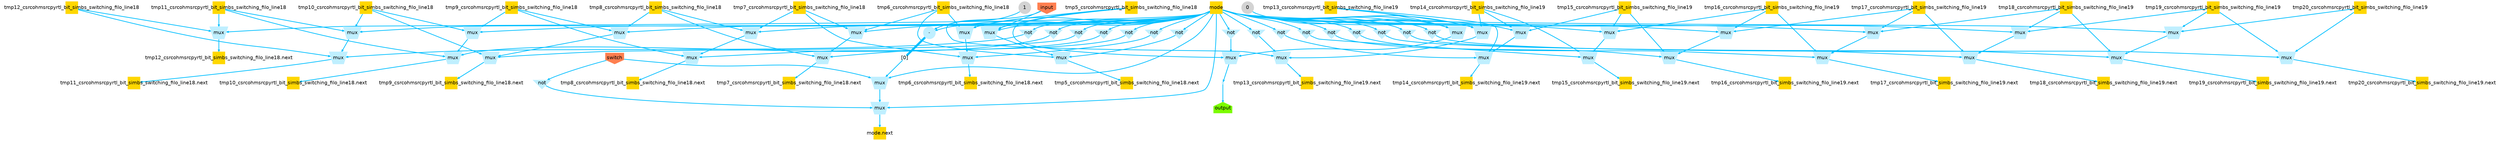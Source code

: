 digraph g {
    graph [splines="spline", outputorder="edgesfirst"];
    node [shape=circle, style=filled, fillcolor=lightblue1,
        fontcolor=black, fontname=helvetica, penwidth=0,
        fixedsize=shape];
    edge [labelfloat=false, penwidth=2, color=deepskyblue, arrowsize=.5];
    n0 [label="1", shape=circle, fillcolor=lightgrey];
    n1 [label="0", shape=circle, fillcolor=lightgrey];
    n2 [label="input", shape=invhouse, fillcolor=coral];
    n3 [label="mode.next", shape=square, fillcolor=gold];
    n4 [label="mode", shape=square, fillcolor=gold];
    n5 [label="", height=.1, width=.1];
    n6 [label="output", shape=house, fillcolor=lawngreen];
    n7 [label="switch", shape=invhouse, fillcolor=coral];
    n8 [label="-"];
    n9 [label="[0]", fillcolor=azure1, height=.25, width=.25];
    n10 [label="not", shape=invtriangle];
    n11 [label="mux", shape=invtrapezium];
    n12 [label="mux", shape=invtrapezium];
    n13 [label="tmp5_csrcohmsrcpyrtl_bit_simbs_switching_filo_line18.next", shape=square, fillcolor=gold];
    n14 [label="tmp5_csrcohmsrcpyrtl_bit_simbs_switching_filo_line18", shape=square, fillcolor=gold];
    n15 [label="tmp6_csrcohmsrcpyrtl_bit_simbs_switching_filo_line18.next", shape=square, fillcolor=gold];
    n16 [label="tmp6_csrcohmsrcpyrtl_bit_simbs_switching_filo_line18", shape=square, fillcolor=gold];
    n17 [label="tmp7_csrcohmsrcpyrtl_bit_simbs_switching_filo_line18.next", shape=square, fillcolor=gold];
    n18 [label="tmp7_csrcohmsrcpyrtl_bit_simbs_switching_filo_line18", shape=square, fillcolor=gold];
    n19 [label="tmp8_csrcohmsrcpyrtl_bit_simbs_switching_filo_line18.next", shape=square, fillcolor=gold];
    n20 [label="tmp8_csrcohmsrcpyrtl_bit_simbs_switching_filo_line18", shape=square, fillcolor=gold];
    n21 [label="tmp9_csrcohmsrcpyrtl_bit_simbs_switching_filo_line18.next", shape=square, fillcolor=gold];
    n22 [label="tmp9_csrcohmsrcpyrtl_bit_simbs_switching_filo_line18", shape=square, fillcolor=gold];
    n23 [label="tmp10_csrcohmsrcpyrtl_bit_simbs_switching_filo_line18.next", shape=square, fillcolor=gold];
    n24 [label="tmp10_csrcohmsrcpyrtl_bit_simbs_switching_filo_line18", shape=square, fillcolor=gold];
    n25 [label="tmp11_csrcohmsrcpyrtl_bit_simbs_switching_filo_line18.next", shape=square, fillcolor=gold];
    n26 [label="tmp11_csrcohmsrcpyrtl_bit_simbs_switching_filo_line18", shape=square, fillcolor=gold];
    n27 [label="tmp12_csrcohmsrcpyrtl_bit_simbs_switching_filo_line18.next", shape=square, fillcolor=gold];
    n28 [label="tmp12_csrcohmsrcpyrtl_bit_simbs_switching_filo_line18", shape=square, fillcolor=gold];
    n29 [label="tmp13_csrcohmsrcpyrtl_bit_simbs_switching_filo_line19.next", shape=square, fillcolor=gold];
    n30 [label="tmp13_csrcohmsrcpyrtl_bit_simbs_switching_filo_line19", shape=square, fillcolor=gold];
    n31 [label="tmp14_csrcohmsrcpyrtl_bit_simbs_switching_filo_line19.next", shape=square, fillcolor=gold];
    n32 [label="tmp14_csrcohmsrcpyrtl_bit_simbs_switching_filo_line19", shape=square, fillcolor=gold];
    n33 [label="tmp15_csrcohmsrcpyrtl_bit_simbs_switching_filo_line19.next", shape=square, fillcolor=gold];
    n34 [label="tmp15_csrcohmsrcpyrtl_bit_simbs_switching_filo_line19", shape=square, fillcolor=gold];
    n35 [label="tmp16_csrcohmsrcpyrtl_bit_simbs_switching_filo_line19.next", shape=square, fillcolor=gold];
    n36 [label="tmp16_csrcohmsrcpyrtl_bit_simbs_switching_filo_line19", shape=square, fillcolor=gold];
    n37 [label="tmp17_csrcohmsrcpyrtl_bit_simbs_switching_filo_line19.next", shape=square, fillcolor=gold];
    n38 [label="tmp17_csrcohmsrcpyrtl_bit_simbs_switching_filo_line19", shape=square, fillcolor=gold];
    n39 [label="tmp18_csrcohmsrcpyrtl_bit_simbs_switching_filo_line19.next", shape=square, fillcolor=gold];
    n40 [label="tmp18_csrcohmsrcpyrtl_bit_simbs_switching_filo_line19", shape=square, fillcolor=gold];
    n41 [label="tmp19_csrcohmsrcpyrtl_bit_simbs_switching_filo_line19.next", shape=square, fillcolor=gold];
    n42 [label="tmp19_csrcohmsrcpyrtl_bit_simbs_switching_filo_line19", shape=square, fillcolor=gold];
    n43 [label="tmp20_csrcohmsrcpyrtl_bit_simbs_switching_filo_line19.next", shape=square, fillcolor=gold];
    n44 [label="tmp20_csrcohmsrcpyrtl_bit_simbs_switching_filo_line19", shape=square, fillcolor=gold];
    n45 [label="not", shape=invtriangle];
    n46 [label="not", shape=invtriangle];
    n47 [label="not", shape=invtriangle];
    n48 [label="not", shape=invtriangle];
    n49 [label="not", shape=invtriangle];
    n50 [label="not", shape=invtriangle];
    n51 [label="not", shape=invtriangle];
    n52 [label="not", shape=invtriangle];
    n53 [label="not", shape=invtriangle];
    n54 [label="not", shape=invtriangle];
    n55 [label="not", shape=invtriangle];
    n56 [label="not", shape=invtriangle];
    n57 [label="not", shape=invtriangle];
    n58 [label="not", shape=invtriangle];
    n59 [label="not", shape=invtriangle];
    n60 [label="not", shape=invtriangle];
    n61 [label="mux", shape=invtrapezium];
    n62 [label="mux", shape=invtrapezium];
    n63 [label="mux", shape=invtrapezium];
    n64 [label="mux", shape=invtrapezium];
    n65 [label="mux", shape=invtrapezium];
    n66 [label="mux", shape=invtrapezium];
    n67 [label="mux", shape=invtrapezium];
    n68 [label="mux", shape=invtrapezium];
    n69 [label="mux", shape=invtrapezium];
    n70 [label="mux", shape=invtrapezium];
    n71 [label="mux", shape=invtrapezium];
    n72 [label="mux", shape=invtrapezium];
    n73 [label="mux", shape=invtrapezium];
    n74 [label="mux", shape=invtrapezium];
    n75 [label="mux", shape=invtrapezium];
    n76 [label="mux", shape=invtrapezium];
    n77 [label="mux", shape=invtrapezium];
    n78 [label="mux", shape=invtrapezium];
    n79 [label="mux", shape=invtrapezium];
    n80 [label="mux", shape=invtrapezium];
    n81 [label="mux", shape=invtrapezium];
    n82 [label="mux", shape=invtrapezium];
    n83 [label="mux", shape=invtrapezium];
    n84 [label="mux", shape=invtrapezium];
    n85 [label="mux", shape=invtrapezium];
    n86 [label="mux", shape=invtrapezium];
    n87 [label="mux", shape=invtrapezium];
    n88 [label="mux", shape=invtrapezium];
    n89 [label="mux", shape=invtrapezium];
    n90 [label="mux", shape=invtrapezium];
    n91 [label="mux", shape=invtrapezium];
    n92 [label="mux", shape=invtrapezium];
    n0 -> n8 [label="", penwidth="2", arrowhead="normal"];
    n1 -> n61 [label="", penwidth="2", arrowhead="normal"];
    n2 -> n64 [label="", penwidth="2", arrowhead="normal"];
    n2 -> n77 [label="", penwidth="2", arrowhead="normal"];
    n4 -> n8 [label="", penwidth="2", arrowhead="normal"];
    n4 -> n11 [label="", penwidth="2", arrowhead="normal"];
    n4 -> n12 [label="", penwidth="2", arrowhead="normal"];
    n4 -> n45 [label="", penwidth="2", arrowhead="normal"];
    n4 -> n46 [label="", penwidth="2", arrowhead="normal"];
    n4 -> n47 [label="", penwidth="2", arrowhead="normal"];
    n4 -> n48 [label="", penwidth="2", arrowhead="normal"];
    n4 -> n49 [label="", penwidth="2", arrowhead="normal"];
    n4 -> n50 [label="", penwidth="2", arrowhead="normal"];
    n4 -> n51 [label="", penwidth="2", arrowhead="normal"];
    n4 -> n52 [label="", penwidth="2", arrowhead="normal"];
    n4 -> n53 [label="", penwidth="2", arrowhead="normal"];
    n4 -> n54 [label="", penwidth="2", arrowhead="normal"];
    n4 -> n55 [label="", penwidth="2", arrowhead="normal"];
    n4 -> n56 [label="", penwidth="2", arrowhead="normal"];
    n4 -> n57 [label="", penwidth="2", arrowhead="normal"];
    n4 -> n58 [label="", penwidth="2", arrowhead="normal"];
    n4 -> n59 [label="", penwidth="2", arrowhead="normal"];
    n4 -> n60 [label="", penwidth="2", arrowhead="normal"];
    n4 -> n61 [label="", penwidth="2", arrowhead="normal"];
    n4 -> n63 [label="", penwidth="2", arrowhead="normal"];
    n4 -> n65 [label="", penwidth="2", arrowhead="normal"];
    n4 -> n67 [label="", penwidth="2", arrowhead="normal"];
    n4 -> n69 [label="", penwidth="2", arrowhead="normal"];
    n4 -> n71 [label="", penwidth="2", arrowhead="normal"];
    n4 -> n73 [label="", penwidth="2", arrowhead="normal"];
    n4 -> n75 [label="", penwidth="2", arrowhead="normal"];
    n4 -> n77 [label="", penwidth="2", arrowhead="normal"];
    n4 -> n79 [label="", penwidth="2", arrowhead="normal"];
    n4 -> n80 [label="", penwidth="2", arrowhead="normal"];
    n4 -> n82 [label="", penwidth="2", arrowhead="normal"];
    n4 -> n84 [label="", penwidth="2", arrowhead="normal"];
    n4 -> n86 [label="", penwidth="2", arrowhead="normal"];
    n4 -> n88 [label="", penwidth="2", arrowhead="normal"];
    n4 -> n90 [label="", penwidth="2", arrowhead="normal"];
    n5 -> n6 [label="", penwidth="2", arrowhead="normal"];
    n7 -> n10 [label="", penwidth="2", arrowhead="normal"];
    n7 -> n11 [label="", penwidth="2", arrowhead="normal"];
    n8 -> n9 [label="", penwidth="6", arrowhead="none"];
    n9 -> n11 [label="", penwidth="2", arrowhead="normal"];
    n10 -> n12 [label="", penwidth="2", arrowhead="normal"];
    n11 -> n12 [label="", penwidth="2", arrowhead="normal"];
    n12 -> n3 [label="", penwidth="2", arrowhead="normal"];
    n14 -> n62 [label="", penwidth="2", arrowhead="normal"];
    n14 -> n77 [label="", penwidth="2", arrowhead="normal"];
    n14 -> n90 [label="", penwidth="2", arrowhead="normal"];
    n16 -> n78 [label="", penwidth="2", arrowhead="normal"];
    n16 -> n88 [label="", penwidth="2", arrowhead="normal"];
    n16 -> n90 [label="", penwidth="2", arrowhead="normal"];
    n18 -> n86 [label="", penwidth="2", arrowhead="normal"];
    n18 -> n88 [label="", penwidth="2", arrowhead="normal"];
    n18 -> n91 [label="", penwidth="2", arrowhead="normal"];
    n20 -> n84 [label="", penwidth="2", arrowhead="normal"];
    n20 -> n86 [label="", penwidth="2", arrowhead="normal"];
    n20 -> n89 [label="", penwidth="2", arrowhead="normal"];
    n22 -> n82 [label="", penwidth="2", arrowhead="normal"];
    n22 -> n84 [label="", penwidth="2", arrowhead="normal"];
    n22 -> n87 [label="", penwidth="2", arrowhead="normal"];
    n24 -> n80 [label="", penwidth="2", arrowhead="normal"];
    n24 -> n82 [label="", penwidth="2", arrowhead="normal"];
    n24 -> n85 [label="", penwidth="2", arrowhead="normal"];
    n26 -> n79 [label="", penwidth="2", arrowhead="normal"];
    n26 -> n80 [label="", penwidth="2", arrowhead="normal"];
    n26 -> n83 [label="", penwidth="2", arrowhead="normal"];
    n28 -> n79 [label="", penwidth="2", arrowhead="normal"];
    n28 -> n81 [label="", penwidth="2", arrowhead="normal"];
    n30 -> n61 [label="", penwidth="2", arrowhead="normal"];
    n30 -> n63 [label="", penwidth="2", arrowhead="normal"];
    n30 -> n66 [label="", penwidth="2", arrowhead="normal"];
    n32 -> n63 [label="", penwidth="2", arrowhead="normal"];
    n32 -> n65 [label="", penwidth="2", arrowhead="normal"];
    n32 -> n68 [label="", penwidth="2", arrowhead="normal"];
    n34 -> n65 [label="", penwidth="2", arrowhead="normal"];
    n34 -> n67 [label="", penwidth="2", arrowhead="normal"];
    n34 -> n70 [label="", penwidth="2", arrowhead="normal"];
    n36 -> n67 [label="", penwidth="2", arrowhead="normal"];
    n36 -> n69 [label="", penwidth="2", arrowhead="normal"];
    n36 -> n72 [label="", penwidth="2", arrowhead="normal"];
    n38 -> n69 [label="", penwidth="2", arrowhead="normal"];
    n38 -> n71 [label="", penwidth="2", arrowhead="normal"];
    n38 -> n74 [label="", penwidth="2", arrowhead="normal"];
    n40 -> n71 [label="", penwidth="2", arrowhead="normal"];
    n40 -> n73 [label="", penwidth="2", arrowhead="normal"];
    n40 -> n76 [label="", penwidth="2", arrowhead="normal"];
    n42 -> n73 [label="", penwidth="2", arrowhead="normal"];
    n42 -> n75 [label="", penwidth="2", arrowhead="normal"];
    n42 -> n92 [label="", penwidth="2", arrowhead="normal"];
    n44 -> n75 [label="", penwidth="2", arrowhead="normal"];
    n44 -> n92 [label="", penwidth="2", arrowhead="normal"];
    n45 -> n62 [label="", penwidth="2", arrowhead="normal"];
    n46 -> n78 [label="", penwidth="2", arrowhead="normal"];
    n47 -> n91 [label="", penwidth="2", arrowhead="normal"];
    n48 -> n89 [label="", penwidth="2", arrowhead="normal"];
    n49 -> n87 [label="", penwidth="2", arrowhead="normal"];
    n50 -> n85 [label="", penwidth="2", arrowhead="normal"];
    n51 -> n83 [label="", penwidth="2", arrowhead="normal"];
    n52 -> n81 [label="", penwidth="2", arrowhead="normal"];
    n53 -> n64 [label="", penwidth="2", arrowhead="normal"];
    n54 -> n92 [label="", penwidth="2", arrowhead="normal"];
    n55 -> n76 [label="", penwidth="2", arrowhead="normal"];
    n56 -> n74 [label="", penwidth="2", arrowhead="normal"];
    n57 -> n72 [label="", penwidth="2", arrowhead="normal"];
    n58 -> n70 [label="", penwidth="2", arrowhead="normal"];
    n59 -> n68 [label="", penwidth="2", arrowhead="normal"];
    n60 -> n66 [label="", penwidth="2", arrowhead="normal"];
    n61 -> n62 [label="", penwidth="2", arrowhead="normal"];
    n62 -> n5 [label="", penwidth="2", arrowhead="normal"];
    n63 -> n64 [label="", penwidth="2", arrowhead="normal"];
    n64 -> n29 [label="", penwidth="2", arrowhead="normal"];
    n65 -> n66 [label="", penwidth="2", arrowhead="normal"];
    n66 -> n31 [label="", penwidth="2", arrowhead="normal"];
    n67 -> n68 [label="", penwidth="2", arrowhead="normal"];
    n68 -> n33 [label="", penwidth="2", arrowhead="normal"];
    n69 -> n70 [label="", penwidth="2", arrowhead="normal"];
    n70 -> n35 [label="", penwidth="2", arrowhead="normal"];
    n71 -> n72 [label="", penwidth="2", arrowhead="normal"];
    n72 -> n37 [label="", penwidth="2", arrowhead="normal"];
    n73 -> n74 [label="", penwidth="2", arrowhead="normal"];
    n74 -> n39 [label="", penwidth="2", arrowhead="normal"];
    n75 -> n76 [label="", penwidth="2", arrowhead="normal"];
    n76 -> n41 [label="", penwidth="2", arrowhead="normal"];
    n77 -> n78 [label="", penwidth="2", arrowhead="normal"];
    n78 -> n13 [label="", penwidth="2", arrowhead="normal"];
    n79 -> n27 [label="", penwidth="2", arrowhead="normal"];
    n80 -> n81 [label="", penwidth="2", arrowhead="normal"];
    n81 -> n25 [label="", penwidth="2", arrowhead="normal"];
    n82 -> n83 [label="", penwidth="2", arrowhead="normal"];
    n83 -> n23 [label="", penwidth="2", arrowhead="normal"];
    n84 -> n85 [label="", penwidth="2", arrowhead="normal"];
    n85 -> n21 [label="", penwidth="2", arrowhead="normal"];
    n86 -> n87 [label="", penwidth="2", arrowhead="normal"];
    n87 -> n19 [label="", penwidth="2", arrowhead="normal"];
    n88 -> n89 [label="", penwidth="2", arrowhead="normal"];
    n89 -> n17 [label="", penwidth="2", arrowhead="normal"];
    n90 -> n91 [label="", penwidth="2", arrowhead="normal"];
    n91 -> n15 [label="", penwidth="2", arrowhead="normal"];
    n92 -> n43 [label="", penwidth="2", arrowhead="normal"];
}

